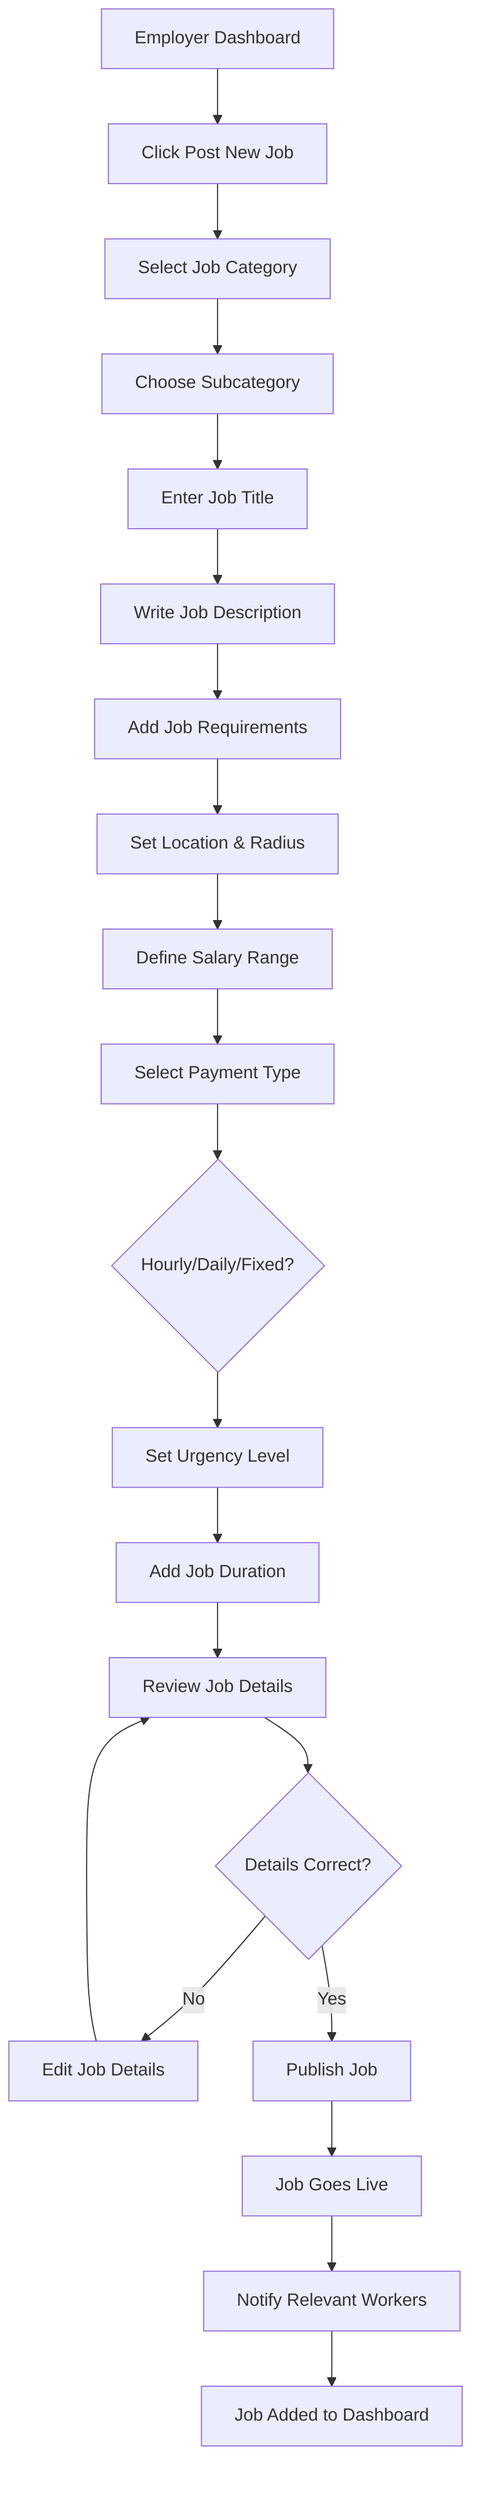 flowchart TD
  A[Employer Dashboard] --> B[Click Post New Job]
  B --> C[Select Job Category]
  C --> D[Choose Subcategory]
  D --> E[Enter Job Title]
  E --> F[Write Job Description]
  F --> G[Add Job Requirements]
  G --> H[Set Location & Radius]
  H --> I[Define Salary Range]
  I --> J[Select Payment Type]
  J --> K{Hourly/Daily/Fixed?}
  K --> L[Set Urgency Level]
  L --> M[Add Job Duration]
  M --> N[Review Job Details]
  N --> O{Details Correct?}
  O -->|No| P[Edit Job Details]
  P --> N
  O -->|Yes| Q[Publish Job]
  Q --> R[Job Goes Live]
  R --> S[Notify Relevant Workers]
  S --> T[Job Added to Dashboard]